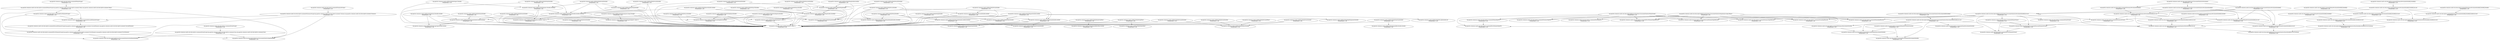 digraph G {
  "org.apache.commons.math.stat.descriptive.summary$Sum#copy()" [label="org.apache.commons.math.stat.descriptive.summary$Sum#copy()\nP(Fail|Node)=1.00"];
  "org.apache.commons.math.stat.descriptive.summary$Sum#copy(org.apache.commons.math.stat.descriptive.summary.Sum,org.apache.commons.math.stat.descriptive.summary.Sum)" [label="org.apache.commons.math.stat.descriptive.summary$Sum#copy(org.apache.commons.math.stat.descriptive.summary.Sum,org.apache.commons.math.stat.descriptive.summary.Sum)\nP(Fail|Node)=1.00"];
  "org.apache.commons.math.stat.descriptive$AbstractUnivariateStatistic#getDataRef()" [label="org.apache.commons.math.stat.descriptive$AbstractUnivariateStatistic#getDataRef()\nP(Fail|Node)=1.00"];
  "org.apache.commons.math.stat.descriptive$AbstractUnivariateStatistic#setData(double[])" [label="org.apache.commons.math.stat.descriptive$AbstractUnivariateStatistic#setData(double[])\nP(Fail|Node)=1.00"];
  "org.apache.commons.math.util$FastMath#nextUp(double)" [label="org.apache.commons.math.util$FastMath#nextUp(double)\nP(Fail|Node)=1.00"];
  "org.apache.commons.math.util$FastMath#<clinit>()" [label="org.apache.commons.math.util$FastMath#<clinit>()\nP(Fail|Node)=0.00"];
  "org.apache.commons.math.util$FastMath#nextAfter(double,double)" [label="org.apache.commons.math.util$FastMath#nextAfter(double,double)\nP(Fail|Node)=1.00"];
  "org.apache.commons.math.util$FastMath#toRadians(double)" [label="org.apache.commons.math.util$FastMath#toRadians(double)\nP(Fail|Node)=1.00"];
  "org.apache.commons.math.util$FastMath#doubleHighPart(double)" [label="org.apache.commons.math.util$FastMath#doubleHighPart(double)\nP(Fail|Node)=1.00"];
  "org.apache.commons.math.stat.descriptive$AbstractStorelessUnivariateStatistic#equals(java.lang.Object)" [label="org.apache.commons.math.stat.descriptive$AbstractStorelessUnivariateStatistic#equals(java.lang.Object)\nP(Fail|Node)=1.00"];
  "org.apache.commons.math.stat.descriptive.moment$Variance#getResult()" [label="org.apache.commons.math.stat.descriptive.moment$Variance#getResult()\nP(Fail|Node)=1.00"];
  "org.apache.commons.math.stat.descriptive.summary$Sum#getResult()" [label="org.apache.commons.math.stat.descriptive.summary$Sum#getResult()\nP(Fail|Node)=1.00"];
  "org.apache.commons.math.stat.descriptive.summary$Sum#getN()" [label="org.apache.commons.math.stat.descriptive.summary$Sum#getN()\nP(Fail|Node)=1.00"];
  "org.apache.commons.math.stat.descriptive.moment$Mean#getResult()" [label="org.apache.commons.math.stat.descriptive.moment$Mean#getResult()\nP(Fail|Node)=1.00"];
  "org.apache.commons.math.stat.descriptive.moment$FirstMoment#getResult()" [label="org.apache.commons.math.stat.descriptive.moment$FirstMoment#getResult()\nP(Fail|Node)=1.00"];
  "org.apache.commons.math.stat.descriptive.moment$Mean#getN()" [label="org.apache.commons.math.stat.descriptive.moment$Mean#getN()\nP(Fail|Node)=1.00"];
  "org.apache.commons.math.stat.descriptive.moment$SecondMoment#getResult()" [label="org.apache.commons.math.stat.descriptive.moment$SecondMoment#getResult()\nP(Fail|Node)=1.00"];
  "org.apache.commons.math.stat.descriptive.moment$FirstMoment#getN()" [label="org.apache.commons.math.stat.descriptive.moment$FirstMoment#getN()\nP(Fail|Node)=1.00"];
  "org.apache.commons.math.stat.descriptive.moment$Variance#getN()" [label="org.apache.commons.math.stat.descriptive.moment$Variance#getN()\nP(Fail|Node)=1.00"];
  "org.apache.commons.math.util$FastMath#log(double,double[])" [label="org.apache.commons.math.util$FastMath#log(double,double[])\nP(Fail|Node)=1.00"];
  "org.apache.commons.math.util$FastMath$lnMant#<clinit>()" [label="org.apache.commons.math.util$FastMath$lnMant#<clinit>()\nP(Fail|Node)=1.00"];
  "org.apache.commons.math.stat.descriptive$AbstractUnivariateStatistic#evaluate()" [label="org.apache.commons.math.stat.descriptive$AbstractUnivariateStatistic#evaluate()\nP(Fail|Node)=1.00"];
  "org.apache.commons.math.stat.descriptive$AbstractStorelessUnivariateStatistic#evaluate(double[])" [label="org.apache.commons.math.stat.descriptive$AbstractStorelessUnivariateStatistic#evaluate(double[])\nP(Fail|Node)=1.00"];
  "org.apache.commons.math.stat.descriptive.moment$Variance#evaluate(double[])" [label="org.apache.commons.math.stat.descriptive.moment$Variance#evaluate(double[])\nP(Fail|Node)=1.00"];
  "org.apache.commons.math.stat.descriptive$AbstractUnivariateStatistic#evaluate(double[])" [label="org.apache.commons.math.stat.descriptive$AbstractUnivariateStatistic#evaluate(double[])\nP(Fail|Node)=1.00"];
  "org.apache.commons.math.stat.descriptive.moment$Mean#evaluate(double[],int,int)" [label="org.apache.commons.math.stat.descriptive.moment$Mean#evaluate(double[],int,int)\nP(Fail|Node)=1.00"];
  "org.apache.commons.math.stat.descriptive.moment$Variance#evaluate(double[],int,int)" [label="org.apache.commons.math.stat.descriptive.moment$Variance#evaluate(double[],int,int)\nP(Fail|Node)=1.00"];
  "org.apache.commons.math.stat.descriptive.summary$Sum#evaluate(double[],int,int)" [label="org.apache.commons.math.stat.descriptive.summary$Sum#evaluate(double[],int,int)\nP(Fail|Node)=1.00"];
  "org.apache.commons.math.stat.descriptive$AbstractStorelessUnivariateStatistic#evaluate(double[],int,int)" [label="org.apache.commons.math.stat.descriptive$AbstractStorelessUnivariateStatistic#evaluate(double[],int,int)\nP(Fail|Node)=1.00"];
  "org.apache.commons.math.util$FastMath#asinh(double)" [label="org.apache.commons.math.util$FastMath#asinh(double)\nP(Fail|Node)=1.00"];
  "org.apache.commons.math.util$FastMath#log(double)" [label="org.apache.commons.math.util$FastMath#log(double)\nP(Fail|Node)=1.00"];
  "org.apache.commons.math.util$FastMath#sqrt(double)" [label="org.apache.commons.math.util$FastMath#sqrt(double)\nP(Fail|Node)=0.00"];
  "org.apache.commons.math.util$FastMath#tan(double)" [label="org.apache.commons.math.util$FastMath#tan(double)\nP(Fail|Node)=1.00"];
  "org.apache.commons.math.util$FastMath#tanQ(double,double,boolean)" [label="org.apache.commons.math.util$FastMath#tanQ(double,double,boolean)\nP(Fail|Node)=1.00"];
  "org.apache.commons.math.util$FastMath#reducePayneHanek(double,double[])" [label="org.apache.commons.math.util$FastMath#reducePayneHanek(double,double[])\nP(Fail|Node)=1.00"];
  "org.apache.commons.math.util$FastMath#cos(double)" [label="org.apache.commons.math.util$FastMath#cos(double)\nP(Fail|Node)=1.00"];
  "org.apache.commons.math.util$FastMath#cosQ(double,double)" [label="org.apache.commons.math.util$FastMath#cosQ(double,double)\nP(Fail|Node)=1.00"];
  "org.apache.commons.math.util$FastMath#sinQ(double,double)" [label="org.apache.commons.math.util$FastMath#sinQ(double,double)\nP(Fail|Node)=1.00"];
  "org.apache.commons.math.stat.descriptive$AbstractUnivariateStatistic#test(double[],int,int)" [label="org.apache.commons.math.stat.descriptive$AbstractUnivariateStatistic#test(double[],int,int)\nP(Fail|Node)=1.00"];
  "org.apache.commons.math.stat.descriptive.moment$SecondMoment#clear()" [label="org.apache.commons.math.stat.descriptive.moment$SecondMoment#clear()\nP(Fail|Node)=1.00"];
  "org.apache.commons.math.stat.descriptive$AbstractStorelessUnivariateStatistic#incrementAll(double[],int,int)" [label="org.apache.commons.math.stat.descriptive$AbstractStorelessUnivariateStatistic#incrementAll(double[],int,int)\nP(Fail|Node)=1.00"];
  "org.apache.commons.math.stat.descriptive.moment$Variance#clear()" [label="org.apache.commons.math.stat.descriptive.moment$Variance#clear()\nP(Fail|Node)=1.00"];
  "org.apache.commons.math.stat.descriptive.summary$Sum#clear()" [label="org.apache.commons.math.stat.descriptive.summary$Sum#clear()\nP(Fail|Node)=1.00"];
  "org.apache.commons.math.stat.descriptive.moment$FirstMoment#clear()" [label="org.apache.commons.math.stat.descriptive.moment$FirstMoment#clear()\nP(Fail|Node)=0.00"];
  "org.apache.commons.math.stat.descriptive.moment$Mean#clear()" [label="org.apache.commons.math.stat.descriptive.moment$Mean#clear()\nP(Fail|Node)=1.00"];
  "org.apache.commons.math.stat.descriptive$AbstractUnivariateStatistic#test(double[],int,int,boolean)" [label="org.apache.commons.math.stat.descriptive$AbstractUnivariateStatistic#test(double[],int,int,boolean)\nP(Fail|Node)=0.00"];
  "org.apache.commons.math.util$FastMath#log10(double)" [label="org.apache.commons.math.util$FastMath#log10(double)\nP(Fail|Node)=1.00"];
  "org.apache.commons.math.stat.descriptive.moment$Mean#increment(double)" [label="org.apache.commons.math.stat.descriptive.moment$Mean#increment(double)\nP(Fail|Node)=1.00"];
  "org.apache.commons.math.stat.descriptive.moment$FirstMoment#increment(double)" [label="org.apache.commons.math.stat.descriptive.moment$FirstMoment#increment(double)\nP(Fail|Node)=1.00"];
  "org.apache.commons.math.stat.descriptive.moment$SecondMoment#increment(double)" [label="org.apache.commons.math.stat.descriptive.moment$SecondMoment#increment(double)\nP(Fail|Node)=1.00"];
  "org.apache.commons.math.util$FastMath#toDegrees(double)" [label="org.apache.commons.math.util$FastMath#toDegrees(double)\nP(Fail|Node)=1.00"];
  "org.apache.commons.math.util$FastMath#tanh(double)" [label="org.apache.commons.math.util$FastMath#tanh(double)\nP(Fail|Node)=1.00"];
  "org.apache.commons.math.util$FastMath#expm1(double,double[])" [label="org.apache.commons.math.util$FastMath#expm1(double,double[])\nP(Fail|Node)=1.00"];
  "org.apache.commons.math.util$FastMath#exp(double,double,double[])" [label="org.apache.commons.math.util$FastMath#exp(double,double,double[])\nP(Fail|Node)=1.00"];
  "org.apache.commons.math.util$FastMath$ExpFracTable#<clinit>()" [label="org.apache.commons.math.util$FastMath$ExpFracTable#<clinit>()\nP(Fail|Node)=1.00"];
  "org.apache.commons.math.stat.descriptive.moment$FirstMoment#copy()" [label="org.apache.commons.math.stat.descriptive.moment$FirstMoment#copy()\nP(Fail|Node)=1.00"];
  "org.apache.commons.math.stat.descriptive.moment$SecondMoment#copy()" [label="org.apache.commons.math.stat.descriptive.moment$SecondMoment#copy()\nP(Fail|Node)=1.00"];
  "org.apache.commons.math.stat.descriptive.moment$FirstMoment#copy(org.apache.commons.math.stat.descriptive.moment.FirstMoment,org.apache.commons.math.stat.descriptive.moment.FirstMoment)" [label="org.apache.commons.math.stat.descriptive.moment$FirstMoment#copy(org.apache.commons.math.stat.descriptive.moment.FirstMoment,org.apache.commons.math.stat.descriptive.moment.FirstMoment)\nP(Fail|Node)=1.00"];
  "org.apache.commons.math.stat.descriptive.moment$SecondMoment#copy(org.apache.commons.math.stat.descriptive.moment.SecondMoment,org.apache.commons.math.stat.descriptive.moment.SecondMoment)" [label="org.apache.commons.math.stat.descriptive.moment$SecondMoment#copy(org.apache.commons.math.stat.descriptive.moment.SecondMoment,org.apache.commons.math.stat.descriptive.moment.SecondMoment)\nP(Fail|Node)=1.00"];
  "org.apache.commons.math.util$FastMath#atan2(double,double)" [label="org.apache.commons.math.util$FastMath#atan2(double,double)\nP(Fail|Node)=1.00"];
  "org.apache.commons.math.util$FastMath#atan(double,double,boolean)" [label="org.apache.commons.math.util$FastMath#atan(double,double,boolean)\nP(Fail|Node)=1.00"];
  "org.apache.commons.math.util$FastMath#copySign(double,double)" [label="org.apache.commons.math.util$FastMath#copySign(double,double)\nP(Fail|Node)=1.00"];
  "org.apache.commons.math.stat.descriptive.moment$Variance#increment(double)" [label="org.apache.commons.math.stat.descriptive.moment$Variance#increment(double)\nP(Fail|Node)=1.00"];
  "org.apache.commons.math.stat.descriptive.summary$Sum#increment(double)" [label="org.apache.commons.math.stat.descriptive.summary$Sum#increment(double)\nP(Fail|Node)=1.00"];
  "org.apache.commons.math.util$FastMath#asin(double)" [label="org.apache.commons.math.util$FastMath#asin(double)\nP(Fail|Node)=1.00"];
  "org.apache.commons.math.util$FastMath#expm1(double)" [label="org.apache.commons.math.util$FastMath#expm1(double)\nP(Fail|Node)=1.00"];
  "org.apache.commons.math.util$FastMath#cosh(double)" [label="org.apache.commons.math.util$FastMath#cosh(double)\nP(Fail|Node)=1.00"];
  "org.apache.commons.math.util$FastMath#exp(double)" [label="org.apache.commons.math.util$FastMath#exp(double)\nP(Fail|Node)=1.00"];
  "org.apache.commons.math.util$FastMath#ceil(double)" [label="org.apache.commons.math.util$FastMath#ceil(double)\nP(Fail|Node)=1.00"];
  "org.apache.commons.math.util$FastMath#floor(double)" [label="org.apache.commons.math.util$FastMath#floor(double)\nP(Fail|Node)=1.00"];
  "org.apache.commons.math.util$FastMath#main(java.lang.String[])" [label="org.apache.commons.math.util$FastMath#main(java.lang.String[])\nP(Fail|Node)=1.00"];
  "org.apache.commons.math.util$FastMath$ExpIntTable#<clinit>()" [label="org.apache.commons.math.util$FastMath$ExpIntTable#<clinit>()\nP(Fail|Node)=1.00"];
  "org.apache.commons.math.util$FastMath#sinh(double)" [label="org.apache.commons.math.util$FastMath#sinh(double)\nP(Fail|Node)=1.00"];
  "org.apache.commons.math.util$FastMath#polyCosine(double)" [label="org.apache.commons.math.util$FastMath#polyCosine(double)\nP(Fail|Node)=1.00"];
  "org.apache.commons.math.util$FastMath#polySine(double)" [label="org.apache.commons.math.util$FastMath#polySine(double)\nP(Fail|Node)=1.00"];
  "org.apache.commons.math.util$FastMath#nextUp(float)" [label="org.apache.commons.math.util$FastMath#nextUp(float)\nP(Fail|Node)=1.00"];
  "org.apache.commons.math.util$FastMath#nextAfter(float,double)" [label="org.apache.commons.math.util$FastMath#nextAfter(float,double)\nP(Fail|Node)=1.00"];
  "org.apache.commons.math.stat.descriptive.summary$Sum#evaluate(double[],double[])" [label="org.apache.commons.math.stat.descriptive.summary$Sum#evaluate(double[],double[])\nP(Fail|Node)=1.00"];
  "org.apache.commons.math.stat.descriptive.summary$Sum#evaluate(double[],double[],int,int)" [label="org.apache.commons.math.stat.descriptive.summary$Sum#evaluate(double[],double[],int,int)\nP(Fail|Node)=1.00"];
  "org.apache.commons.math.stat.descriptive$AbstractUnivariateStatistic#test(double[],double[],int,int,boolean)" [label="org.apache.commons.math.stat.descriptive$AbstractUnivariateStatistic#test(double[],double[],int,int,boolean)\nP(Fail|Node)=1.00"];
  "org.apache.commons.math.util$FastMath#sin(double)" [label="org.apache.commons.math.util$FastMath#sin(double)\nP(Fail|Node)=1.00"];
  "org.apache.commons.math.stat.descriptive$AbstractStorelessUnivariateStatistic#hashCode()" [label="org.apache.commons.math.stat.descriptive$AbstractStorelessUnivariateStatistic#hashCode()\nP(Fail|Node)=1.00"];
  "org.apache.commons.math.stat.descriptive.moment$Mean#evaluate(double[],double[],int,int)" [label="org.apache.commons.math.stat.descriptive.moment$Mean#evaluate(double[],double[],int,int)\nP(Fail|Node)=1.00"];
  "org.apache.commons.math.stat.descriptive$AbstractUnivariateStatistic#test(double[],double[],int,int)" [label="org.apache.commons.math.stat.descriptive$AbstractUnivariateStatistic#test(double[],double[],int,int)\nP(Fail|Node)=1.00"];
  "org.apache.commons.math.util$FastMath#cbrt(double)" [label="org.apache.commons.math.util$FastMath#cbrt(double)\nP(Fail|Node)=1.00"];
  "org.apache.commons.math.stat.descriptive.moment$Variance#evaluate(double[],double,int,int)" [label="org.apache.commons.math.stat.descriptive.moment$Variance#evaluate(double[],double,int,int)\nP(Fail|Node)=1.00"];
  "org.apache.commons.math.stat.descriptive.moment$Variance#copy()" [label="org.apache.commons.math.stat.descriptive.moment$Variance#copy()\nP(Fail|Node)=1.00"];
  "org.apache.commons.math.stat.descriptive.moment$Variance#copy(org.apache.commons.math.stat.descriptive.moment.Variance,org.apache.commons.math.stat.descriptive.moment.Variance)" [label="org.apache.commons.math.stat.descriptive.moment$Variance#copy(org.apache.commons.math.stat.descriptive.moment.Variance,org.apache.commons.math.stat.descriptive.moment.Variance)\nP(Fail|Node)=1.00"];
  "org.apache.commons.math.util$FastMath#acos(double)" [label="org.apache.commons.math.util$FastMath#acos(double)\nP(Fail|Node)=1.00"];
  "org.apache.commons.math.util$FastMath#acosh(double)" [label="org.apache.commons.math.util$FastMath#acosh(double)\nP(Fail|Node)=1.00"];
  "org.apache.commons.math.util$FastMath#pow(double,double)" [label="org.apache.commons.math.util$FastMath#pow(double,double)\nP(Fail|Node)=1.00"];
  "org.apache.commons.math.util$FastMath#hypot(double,double)" [label="org.apache.commons.math.util$FastMath#hypot(double,double)\nP(Fail|Node)=1.00"];
  "org.apache.commons.math.util$FastMath#abs(double)" [label="org.apache.commons.math.util$FastMath#abs(double)\nP(Fail|Node)=1.00"];
  "org.apache.commons.math.util$FastMath#scalb(double,int)" [label="org.apache.commons.math.util$FastMath#scalb(double,int)\nP(Fail|Node)=1.00"];
  "org.apache.commons.math.util$FastMath#getExponent(double)" [label="org.apache.commons.math.util$FastMath#getExponent(double)\nP(Fail|Node)=1.00"];
  "org.apache.commons.math.util$FastMath#ulp(float)" [label="org.apache.commons.math.util$FastMath#ulp(float)\nP(Fail|Node)=1.00"];
  "org.apache.commons.math.util$FastMath#abs(float)" [label="org.apache.commons.math.util$FastMath#abs(float)\nP(Fail|Node)=1.00"];
  "org.apache.commons.math.util$FastMath#atanh(double)" [label="org.apache.commons.math.util$FastMath#atanh(double)\nP(Fail|Node)=1.00"];
  "org.apache.commons.math.util$FastMath#round(float)" [label="org.apache.commons.math.util$FastMath#round(float)\nP(Fail|Node)=1.00"];
  "org.apache.commons.math.util$FastMath#log1p(double)" [label="org.apache.commons.math.util$FastMath#log1p(double)\nP(Fail|Node)=1.00"];
  "org.apache.commons.math.util$FastMath#atan(double)" [label="org.apache.commons.math.util$FastMath#atan(double)\nP(Fail|Node)=1.00"];
  "org.apache.commons.math.stat.descriptive.moment$Variance#evaluate(double[],double[],int,int)" [label="org.apache.commons.math.stat.descriptive.moment$Variance#evaluate(double[],double[],int,int)\nP(Fail|Node)=1.00"];
  "org.apache.commons.math.stat.descriptive.moment$Variance#evaluate(double[],double[],double,int,int)" [label="org.apache.commons.math.stat.descriptive.moment$Variance#evaluate(double[],double[],double,int,int)\nP(Fail|Node)=1.00"];
  "org.apache.commons.math.util$FastMath#rint(double)" [label="org.apache.commons.math.util$FastMath#rint(double)\nP(Fail|Node)=1.00"];
  "org.apache.commons.math.util$FastMath#ulp(double)" [label="org.apache.commons.math.util$FastMath#ulp(double)\nP(Fail|Node)=1.00"];
  "org.apache.commons.math.util$FastMath#log(double,double)" [label="org.apache.commons.math.util$FastMath#log(double,double)\nP(Fail|Node)=1.00"];
  "org.apache.commons.math.stat.descriptive.moment$Variance#evaluate(double[],double[])" [label="org.apache.commons.math.stat.descriptive.moment$Variance#evaluate(double[],double[])\nP(Fail|Node)=1.00"];
  "org.apache.commons.math.stat.descriptive.moment$Variance#evaluate(double[],double[],double)" [label="org.apache.commons.math.stat.descriptive.moment$Variance#evaluate(double[],double[],double)\nP(Fail|Node)=1.00"];
  "org.apache.commons.math.stat.descriptive.moment$Mean#evaluate(double[],double[])" [label="org.apache.commons.math.stat.descriptive.moment$Mean#evaluate(double[],double[])\nP(Fail|Node)=1.00"];
  "org.apache.commons.math.stat.descriptive.moment$Mean#copy(org.apache.commons.math.stat.descriptive.moment.Mean,org.apache.commons.math.stat.descriptive.moment.Mean)" [label="org.apache.commons.math.stat.descriptive.moment$Mean#copy(org.apache.commons.math.stat.descriptive.moment.Mean,org.apache.commons.math.stat.descriptive.moment.Mean)\nP(Fail|Node)=1.00"];
  "org.apache.commons.math.stat.descriptive.moment$Mean#copy()" [label="org.apache.commons.math.stat.descriptive.moment$Mean#copy()\nP(Fail|Node)=1.00"];
  "org.apache.commons.math.stat.descriptive.moment$Variance#evaluate(double[],double)" [label="org.apache.commons.math.stat.descriptive.moment$Variance#evaluate(double[],double)\nP(Fail|Node)=1.00"];
  "org.apache.commons.math.util$FastMath#round(double)" [label="org.apache.commons.math.util$FastMath#round(double)\nP(Fail|Node)=1.00"];
  "org.apache.commons.math.stat.descriptive$AbstractStorelessUnivariateStatistic#incrementAll(double[])" [label="org.apache.commons.math.stat.descriptive$AbstractStorelessUnivariateStatistic#incrementAll(double[])\nP(Fail|Node)=1.00"];
  "org.apache.commons.math.stat.descriptive.summary$Sum#copy()" -> "org.apache.commons.math.stat.descriptive.summary$Sum#copy(org.apache.commons.math.stat.descriptive.summary.Sum,org.apache.commons.math.stat.descriptive.summary.Sum)";
  "org.apache.commons.math.stat.descriptive.summary$Sum#copy(org.apache.commons.math.stat.descriptive.summary.Sum,org.apache.commons.math.stat.descriptive.summary.Sum)" -> "org.apache.commons.math.stat.descriptive$AbstractUnivariateStatistic#getDataRef()";
  "org.apache.commons.math.stat.descriptive.summary$Sum#copy(org.apache.commons.math.stat.descriptive.summary.Sum,org.apache.commons.math.stat.descriptive.summary.Sum)" -> "org.apache.commons.math.stat.descriptive$AbstractUnivariateStatistic#setData(double[])";
  "org.apache.commons.math.util$FastMath#nextUp(double)" -> "org.apache.commons.math.util$FastMath#<clinit>()";
  "org.apache.commons.math.util$FastMath#nextUp(double)" -> "org.apache.commons.math.util$FastMath#nextAfter(double,double)";
  "org.apache.commons.math.util$FastMath#toRadians(double)" -> "org.apache.commons.math.util$FastMath#<clinit>()";
  "org.apache.commons.math.util$FastMath#toRadians(double)" -> "org.apache.commons.math.util$FastMath#doubleHighPart(double)";
  "org.apache.commons.math.stat.descriptive$AbstractStorelessUnivariateStatistic#equals(java.lang.Object)" -> "org.apache.commons.math.stat.descriptive.moment$Variance#getResult()";
  "org.apache.commons.math.stat.descriptive$AbstractStorelessUnivariateStatistic#equals(java.lang.Object)" -> "org.apache.commons.math.stat.descriptive.summary$Sum#getResult()";
  "org.apache.commons.math.stat.descriptive$AbstractStorelessUnivariateStatistic#equals(java.lang.Object)" -> "org.apache.commons.math.stat.descriptive.summary$Sum#getN()";
  "org.apache.commons.math.stat.descriptive$AbstractStorelessUnivariateStatistic#equals(java.lang.Object)" -> "org.apache.commons.math.stat.descriptive.moment$Mean#getResult()";
  "org.apache.commons.math.stat.descriptive$AbstractStorelessUnivariateStatistic#equals(java.lang.Object)" -> "org.apache.commons.math.stat.descriptive.moment$FirstMoment#getResult()";
  "org.apache.commons.math.stat.descriptive$AbstractStorelessUnivariateStatistic#equals(java.lang.Object)" -> "org.apache.commons.math.stat.descriptive.moment$Mean#getN()";
  "org.apache.commons.math.stat.descriptive$AbstractStorelessUnivariateStatistic#equals(java.lang.Object)" -> "org.apache.commons.math.stat.descriptive.moment$SecondMoment#getResult()";
  "org.apache.commons.math.stat.descriptive$AbstractStorelessUnivariateStatistic#equals(java.lang.Object)" -> "org.apache.commons.math.stat.descriptive.moment$FirstMoment#getN()";
  "org.apache.commons.math.stat.descriptive$AbstractStorelessUnivariateStatistic#equals(java.lang.Object)" -> "org.apache.commons.math.stat.descriptive.moment$Variance#getN()";
  "org.apache.commons.math.stat.descriptive.moment$Mean#getN()" -> "org.apache.commons.math.stat.descriptive.moment$FirstMoment#getN()";
  "org.apache.commons.math.util$FastMath#log(double,double[])" -> "org.apache.commons.math.util$FastMath#<clinit>()";
  "org.apache.commons.math.util$FastMath#log(double,double[])" -> "org.apache.commons.math.util$FastMath$lnMant#<clinit>()";
  "org.apache.commons.math.util$FastMath$lnMant#<clinit>()" -> "org.apache.commons.math.util$FastMath#<clinit>()";
  "org.apache.commons.math.stat.descriptive$AbstractUnivariateStatistic#evaluate()" -> "org.apache.commons.math.stat.descriptive$AbstractStorelessUnivariateStatistic#evaluate(double[])";
  "org.apache.commons.math.stat.descriptive$AbstractUnivariateStatistic#evaluate()" -> "org.apache.commons.math.stat.descriptive.moment$Variance#evaluate(double[])";
  "org.apache.commons.math.stat.descriptive$AbstractUnivariateStatistic#evaluate()" -> "org.apache.commons.math.stat.descriptive$AbstractUnivariateStatistic#evaluate(double[])";
  "org.apache.commons.math.stat.descriptive$AbstractStorelessUnivariateStatistic#evaluate(double[])" -> "org.apache.commons.math.stat.descriptive.moment$Mean#evaluate(double[],int,int)";
  "org.apache.commons.math.stat.descriptive$AbstractStorelessUnivariateStatistic#evaluate(double[])" -> "org.apache.commons.math.stat.descriptive.moment$Variance#evaluate(double[],int,int)";
  "org.apache.commons.math.stat.descriptive$AbstractStorelessUnivariateStatistic#evaluate(double[])" -> "org.apache.commons.math.stat.descriptive.summary$Sum#evaluate(double[],int,int)";
  "org.apache.commons.math.stat.descriptive$AbstractStorelessUnivariateStatistic#evaluate(double[])" -> "org.apache.commons.math.stat.descriptive$AbstractStorelessUnivariateStatistic#evaluate(double[],int,int)";
  "org.apache.commons.math.stat.descriptive.moment$Variance#evaluate(double[])" -> "org.apache.commons.math.stat.descriptive.moment$Variance#evaluate(double[],int,int)";
  "org.apache.commons.math.stat.descriptive$AbstractUnivariateStatistic#evaluate(double[])" -> "org.apache.commons.math.stat.descriptive.moment$Mean#evaluate(double[],int,int)";
  "org.apache.commons.math.stat.descriptive$AbstractUnivariateStatistic#evaluate(double[])" -> "org.apache.commons.math.stat.descriptive.moment$Variance#evaluate(double[],int,int)";
  "org.apache.commons.math.stat.descriptive$AbstractUnivariateStatistic#evaluate(double[])" -> "org.apache.commons.math.stat.descriptive$AbstractUnivariateStatistic#test(double[],int,int)";
  "org.apache.commons.math.stat.descriptive$AbstractUnivariateStatistic#evaluate(double[])" -> "org.apache.commons.math.stat.descriptive.summary$Sum#evaluate(double[],int,int)";
  "org.apache.commons.math.stat.descriptive$AbstractUnivariateStatistic#evaluate(double[])" -> "org.apache.commons.math.stat.descriptive$AbstractStorelessUnivariateStatistic#evaluate(double[],int,int)";
  "org.apache.commons.math.stat.descriptive.moment$Mean#evaluate(double[],int,int)" -> "org.apache.commons.math.stat.descriptive$AbstractUnivariateStatistic#test(double[],int,int)";
  "org.apache.commons.math.stat.descriptive.moment$Mean#evaluate(double[],int,int)" -> "org.apache.commons.math.stat.descriptive.summary$Sum#evaluate(double[],int,int)";
  "org.apache.commons.math.stat.descriptive.moment$Variance#evaluate(double[],int,int)" -> "org.apache.commons.math.stat.descriptive.moment$Variance#clear()";
  "org.apache.commons.math.stat.descriptive.moment$Variance#evaluate(double[],int,int)" -> "org.apache.commons.math.stat.descriptive.moment$Mean#evaluate(double[],int,int)";
  "org.apache.commons.math.stat.descriptive.moment$Variance#evaluate(double[],int,int)" -> "org.apache.commons.math.stat.descriptive$AbstractUnivariateStatistic#test(double[],int,int)";
  "org.apache.commons.math.stat.descriptive.moment$Variance#evaluate(double[],int,int)" -> "org.apache.commons.math.stat.descriptive.moment$Variance#evaluate(double[],double,int,int)";
  "org.apache.commons.math.stat.descriptive.summary$Sum#evaluate(double[],int,int)" -> "org.apache.commons.math.stat.descriptive$AbstractUnivariateStatistic#test(double[],int,int,boolean)";
  "org.apache.commons.math.stat.descriptive$AbstractStorelessUnivariateStatistic#evaluate(double[],int,int)" -> "org.apache.commons.math.stat.descriptive$AbstractUnivariateStatistic#test(double[],int,int)";
  "org.apache.commons.math.stat.descriptive$AbstractStorelessUnivariateStatistic#evaluate(double[],int,int)" -> "org.apache.commons.math.stat.descriptive.moment$Mean#getResult()";
  "org.apache.commons.math.stat.descriptive$AbstractStorelessUnivariateStatistic#evaluate(double[],int,int)" -> "org.apache.commons.math.stat.descriptive.moment$SecondMoment#clear()";
  "org.apache.commons.math.stat.descriptive$AbstractStorelessUnivariateStatistic#evaluate(double[],int,int)" -> "org.apache.commons.math.stat.descriptive.moment$FirstMoment#getResult()";
  "org.apache.commons.math.stat.descriptive$AbstractStorelessUnivariateStatistic#evaluate(double[],int,int)" -> "org.apache.commons.math.stat.descriptive$AbstractStorelessUnivariateStatistic#incrementAll(double[],int,int)";
  "org.apache.commons.math.stat.descriptive$AbstractStorelessUnivariateStatistic#evaluate(double[],int,int)" -> "org.apache.commons.math.stat.descriptive.moment$Variance#clear()";
  "org.apache.commons.math.stat.descriptive$AbstractStorelessUnivariateStatistic#evaluate(double[],int,int)" -> "org.apache.commons.math.stat.descriptive.summary$Sum#clear()";
  "org.apache.commons.math.stat.descriptive$AbstractStorelessUnivariateStatistic#evaluate(double[],int,int)" -> "org.apache.commons.math.stat.descriptive.moment$Variance#getResult()";
  "org.apache.commons.math.stat.descriptive$AbstractStorelessUnivariateStatistic#evaluate(double[],int,int)" -> "org.apache.commons.math.stat.descriptive.moment$FirstMoment#clear()";
  "org.apache.commons.math.stat.descriptive$AbstractStorelessUnivariateStatistic#evaluate(double[],int,int)" -> "org.apache.commons.math.stat.descriptive.moment$SecondMoment#getResult()";
  "org.apache.commons.math.stat.descriptive$AbstractStorelessUnivariateStatistic#evaluate(double[],int,int)" -> "org.apache.commons.math.stat.descriptive.moment$Mean#clear()";
  "org.apache.commons.math.stat.descriptive$AbstractStorelessUnivariateStatistic#evaluate(double[],int,int)" -> "org.apache.commons.math.stat.descriptive.summary$Sum#getResult()";
  "org.apache.commons.math.util$FastMath#asinh(double)" -> "org.apache.commons.math.util$FastMath#log(double)";
  "org.apache.commons.math.util$FastMath#asinh(double)" -> "org.apache.commons.math.util$FastMath#sqrt(double)";
  "org.apache.commons.math.util$FastMath#asinh(double)" -> "org.apache.commons.math.util$FastMath#<clinit>()";
  "org.apache.commons.math.util$FastMath#log(double)" -> "org.apache.commons.math.util$FastMath#log(double,double[])";
  "org.apache.commons.math.util$FastMath#log(double)" -> "org.apache.commons.math.util$FastMath#<clinit>()";
  "org.apache.commons.math.util$FastMath#tan(double)" -> "org.apache.commons.math.util$FastMath#<clinit>()";
  "org.apache.commons.math.util$FastMath#tan(double)" -> "org.apache.commons.math.util$FastMath#tanQ(double,double,boolean)";
  "org.apache.commons.math.util$FastMath#tan(double)" -> "org.apache.commons.math.util$FastMath#reducePayneHanek(double,double[])";
  "org.apache.commons.math.util$FastMath#tanQ(double,double,boolean)" -> "org.apache.commons.math.util$FastMath#polySine(double)";
  "org.apache.commons.math.util$FastMath#tanQ(double,double,boolean)" -> "org.apache.commons.math.util$FastMath#<clinit>()";
  "org.apache.commons.math.util$FastMath#tanQ(double,double,boolean)" -> "org.apache.commons.math.util$FastMath#polyCosine(double)";
  "org.apache.commons.math.util$FastMath#reducePayneHanek(double,double[])" -> "org.apache.commons.math.util$FastMath#<clinit>()";
  "org.apache.commons.math.util$FastMath#cos(double)" -> "org.apache.commons.math.util$FastMath#reducePayneHanek(double,double[])";
  "org.apache.commons.math.util$FastMath#cos(double)" -> "org.apache.commons.math.util$FastMath#<clinit>()";
  "org.apache.commons.math.util$FastMath#cos(double)" -> "org.apache.commons.math.util$FastMath#cosQ(double,double)";
  "org.apache.commons.math.util$FastMath#cos(double)" -> "org.apache.commons.math.util$FastMath#sinQ(double,double)";
  "org.apache.commons.math.util$FastMath#cosQ(double,double)" -> "org.apache.commons.math.util$FastMath#<clinit>()";
  "org.apache.commons.math.util$FastMath#cosQ(double,double)" -> "org.apache.commons.math.util$FastMath#sinQ(double,double)";
  "org.apache.commons.math.util$FastMath#sinQ(double,double)" -> "org.apache.commons.math.util$FastMath#<clinit>()";
  "org.apache.commons.math.util$FastMath#sinQ(double,double)" -> "org.apache.commons.math.util$FastMath#polyCosine(double)";
  "org.apache.commons.math.util$FastMath#sinQ(double,double)" -> "org.apache.commons.math.util$FastMath#polySine(double)";
  "org.apache.commons.math.stat.descriptive$AbstractUnivariateStatistic#test(double[],int,int)" -> "org.apache.commons.math.stat.descriptive$AbstractUnivariateStatistic#test(double[],int,int,boolean)";
  "org.apache.commons.math.stat.descriptive.moment$SecondMoment#clear()" -> "org.apache.commons.math.stat.descriptive.moment$FirstMoment#clear()";
  "org.apache.commons.math.stat.descriptive$AbstractStorelessUnivariateStatistic#incrementAll(double[],int,int)" -> "org.apache.commons.math.stat.descriptive.moment$Mean#increment(double)";
  "org.apache.commons.math.stat.descriptive$AbstractStorelessUnivariateStatistic#incrementAll(double[],int,int)" -> "org.apache.commons.math.stat.descriptive.moment$FirstMoment#increment(double)";
  "org.apache.commons.math.stat.descriptive$AbstractStorelessUnivariateStatistic#incrementAll(double[],int,int)" -> "org.apache.commons.math.stat.descriptive.moment$SecondMoment#increment(double)";
  "org.apache.commons.math.stat.descriptive$AbstractStorelessUnivariateStatistic#incrementAll(double[],int,int)" -> "org.apache.commons.math.stat.descriptive.moment$Variance#increment(double)";
  "org.apache.commons.math.stat.descriptive$AbstractStorelessUnivariateStatistic#incrementAll(double[],int,int)" -> "org.apache.commons.math.stat.descriptive$AbstractUnivariateStatistic#test(double[],int,int)";
  "org.apache.commons.math.stat.descriptive$AbstractStorelessUnivariateStatistic#incrementAll(double[],int,int)" -> "org.apache.commons.math.stat.descriptive.summary$Sum#increment(double)";
  "org.apache.commons.math.stat.descriptive.moment$Variance#clear()" -> "org.apache.commons.math.stat.descriptive.moment$SecondMoment#clear()";
  "org.apache.commons.math.stat.descriptive.moment$Mean#clear()" -> "org.apache.commons.math.stat.descriptive.moment$FirstMoment#clear()";
  "org.apache.commons.math.stat.descriptive.moment$Mean#clear()" -> "org.apache.commons.math.stat.descriptive.moment$SecondMoment#clear()";
  "org.apache.commons.math.util$FastMath#log10(double)" -> "org.apache.commons.math.util$FastMath#<clinit>()";
  "org.apache.commons.math.util$FastMath#log10(double)" -> "org.apache.commons.math.util$FastMath#log(double,double[])";
  "org.apache.commons.math.stat.descriptive.moment$Mean#increment(double)" -> "org.apache.commons.math.stat.descriptive.moment$FirstMoment#increment(double)";
  "org.apache.commons.math.stat.descriptive.moment$Mean#increment(double)" -> "org.apache.commons.math.stat.descriptive.moment$SecondMoment#increment(double)";
  "org.apache.commons.math.stat.descriptive.moment$SecondMoment#increment(double)" -> "org.apache.commons.math.stat.descriptive.moment$FirstMoment#increment(double)";
  "org.apache.commons.math.util$FastMath#toDegrees(double)" -> "org.apache.commons.math.util$FastMath#doubleHighPart(double)";
  "org.apache.commons.math.util$FastMath#toDegrees(double)" -> "org.apache.commons.math.util$FastMath#<clinit>()";
  "org.apache.commons.math.util$FastMath#tanh(double)" -> "org.apache.commons.math.util$FastMath#expm1(double,double[])";
  "org.apache.commons.math.util$FastMath#tanh(double)" -> "org.apache.commons.math.util$FastMath#exp(double,double,double[])";
  "org.apache.commons.math.util$FastMath#tanh(double)" -> "org.apache.commons.math.util$FastMath#<clinit>()";
  "org.apache.commons.math.util$FastMath#expm1(double,double[])" -> "org.apache.commons.math.util$FastMath#<clinit>()";
  "org.apache.commons.math.util$FastMath#expm1(double,double[])" -> "org.apache.commons.math.util$FastMath#exp(double,double,double[])";
  "org.apache.commons.math.util$FastMath#expm1(double,double[])" -> "org.apache.commons.math.util$FastMath$ExpFracTable#<clinit>()";
  "org.apache.commons.math.util$FastMath#exp(double,double,double[])" -> "org.apache.commons.math.util$FastMath$ExpFracTable#<clinit>()";
  "org.apache.commons.math.util$FastMath#exp(double,double,double[])" -> "org.apache.commons.math.util$FastMath#<clinit>()";
  "org.apache.commons.math.util$FastMath#exp(double,double,double[])" -> "org.apache.commons.math.util$FastMath$ExpIntTable#<clinit>()";
  "org.apache.commons.math.util$FastMath$ExpFracTable#<clinit>()" -> "org.apache.commons.math.util$FastMath#<clinit>()";
  "org.apache.commons.math.stat.descriptive.moment$FirstMoment#copy()" -> "org.apache.commons.math.stat.descriptive.moment$SecondMoment#copy()";
  "org.apache.commons.math.stat.descriptive.moment$FirstMoment#copy()" -> "org.apache.commons.math.stat.descriptive.moment$FirstMoment#copy(org.apache.commons.math.stat.descriptive.moment.FirstMoment,org.apache.commons.math.stat.descriptive.moment.FirstMoment)";
  "org.apache.commons.math.stat.descriptive.moment$SecondMoment#copy()" -> "org.apache.commons.math.stat.descriptive.moment$SecondMoment#copy(org.apache.commons.math.stat.descriptive.moment.SecondMoment,org.apache.commons.math.stat.descriptive.moment.SecondMoment)";
  "org.apache.commons.math.stat.descriptive.moment$FirstMoment#copy(org.apache.commons.math.stat.descriptive.moment.FirstMoment,org.apache.commons.math.stat.descriptive.moment.FirstMoment)" -> "org.apache.commons.math.stat.descriptive$AbstractUnivariateStatistic#setData(double[])";
  "org.apache.commons.math.stat.descriptive.moment$FirstMoment#copy(org.apache.commons.math.stat.descriptive.moment.FirstMoment,org.apache.commons.math.stat.descriptive.moment.FirstMoment)" -> "org.apache.commons.math.stat.descriptive$AbstractUnivariateStatistic#getDataRef()";
  "org.apache.commons.math.stat.descriptive.moment$SecondMoment#copy(org.apache.commons.math.stat.descriptive.moment.SecondMoment,org.apache.commons.math.stat.descriptive.moment.SecondMoment)" -> "org.apache.commons.math.stat.descriptive.moment$FirstMoment#copy(org.apache.commons.math.stat.descriptive.moment.FirstMoment,org.apache.commons.math.stat.descriptive.moment.FirstMoment)";
  "org.apache.commons.math.util$FastMath#atan2(double,double)" -> "org.apache.commons.math.util$FastMath#atan(double,double,boolean)";
  "org.apache.commons.math.util$FastMath#atan2(double,double)" -> "org.apache.commons.math.util$FastMath#copySign(double,double)";
  "org.apache.commons.math.util$FastMath#atan2(double,double)" -> "org.apache.commons.math.util$FastMath#doubleHighPart(double)";
  "org.apache.commons.math.util$FastMath#atan2(double,double)" -> "org.apache.commons.math.util$FastMath#<clinit>()";
  "org.apache.commons.math.util$FastMath#atan(double,double,boolean)" -> "org.apache.commons.math.util$FastMath#copySign(double,double)";
  "org.apache.commons.math.util$FastMath#atan(double,double,boolean)" -> "org.apache.commons.math.util$FastMath#<clinit>()";
  "org.apache.commons.math.stat.descriptive.moment$Variance#increment(double)" -> "org.apache.commons.math.stat.descriptive.moment$SecondMoment#increment(double)";
  "org.apache.commons.math.util$FastMath#asin(double)" -> "org.apache.commons.math.util$FastMath#atan(double,double,boolean)";
  "org.apache.commons.math.util$FastMath#asin(double)" -> "org.apache.commons.math.util$FastMath#sqrt(double)";
  "org.apache.commons.math.util$FastMath#asin(double)" -> "org.apache.commons.math.util$FastMath#<clinit>()";
  "org.apache.commons.math.util$FastMath#expm1(double)" -> "org.apache.commons.math.util$FastMath#<clinit>()";
  "org.apache.commons.math.util$FastMath#expm1(double)" -> "org.apache.commons.math.util$FastMath#expm1(double,double[])";
  "org.apache.commons.math.util$FastMath#cosh(double)" -> "org.apache.commons.math.util$FastMath#exp(double)";
  "org.apache.commons.math.util$FastMath#cosh(double)" -> "org.apache.commons.math.util$FastMath#<clinit>()";
  "org.apache.commons.math.util$FastMath#cosh(double)" -> "org.apache.commons.math.util$FastMath#exp(double,double,double[])";
  "org.apache.commons.math.util$FastMath#exp(double)" -> "org.apache.commons.math.util$FastMath#exp(double,double,double[])";
  "org.apache.commons.math.util$FastMath#exp(double)" -> "org.apache.commons.math.util$FastMath#<clinit>()";
  "org.apache.commons.math.util$FastMath#ceil(double)" -> "org.apache.commons.math.util$FastMath#floor(double)";
  "org.apache.commons.math.util$FastMath#ceil(double)" -> "org.apache.commons.math.util$FastMath#<clinit>()";
  "org.apache.commons.math.util$FastMath#main(java.lang.String[])" -> "org.apache.commons.math.util$FastMath$ExpIntTable#<clinit>()";
  "org.apache.commons.math.util$FastMath#main(java.lang.String[])" -> "org.apache.commons.math.util$FastMath#<clinit>()";
  "org.apache.commons.math.util$FastMath#main(java.lang.String[])" -> "org.apache.commons.math.util$FastMath$ExpFracTable#<clinit>()";
  "org.apache.commons.math.util$FastMath#main(java.lang.String[])" -> "org.apache.commons.math.util$FastMath$lnMant#<clinit>()";
  "org.apache.commons.math.util$FastMath$ExpIntTable#<clinit>()" -> "org.apache.commons.math.util$FastMath#<clinit>()";
  "org.apache.commons.math.util$FastMath#sinh(double)" -> "org.apache.commons.math.util$FastMath#exp(double,double,double[])";
  "org.apache.commons.math.util$FastMath#sinh(double)" -> "org.apache.commons.math.util$FastMath#expm1(double,double[])";
  "org.apache.commons.math.util$FastMath#sinh(double)" -> "org.apache.commons.math.util$FastMath#exp(double)";
  "org.apache.commons.math.util$FastMath#sinh(double)" -> "org.apache.commons.math.util$FastMath#<clinit>()";
  "org.apache.commons.math.util$FastMath#nextUp(float)" -> "org.apache.commons.math.util$FastMath#<clinit>()";
  "org.apache.commons.math.util$FastMath#nextUp(float)" -> "org.apache.commons.math.util$FastMath#nextAfter(float,double)";
  "org.apache.commons.math.stat.descriptive.summary$Sum#evaluate(double[],double[])" -> "org.apache.commons.math.stat.descriptive.summary$Sum#evaluate(double[],double[],int,int)";
  "org.apache.commons.math.stat.descriptive.summary$Sum#evaluate(double[],double[],int,int)" -> "org.apache.commons.math.stat.descriptive$AbstractUnivariateStatistic#test(double[],double[],int,int,boolean)";
  "org.apache.commons.math.stat.descriptive$AbstractUnivariateStatistic#test(double[],double[],int,int,boolean)" -> "org.apache.commons.math.stat.descriptive$AbstractUnivariateStatistic#test(double[],int,int,boolean)";
  "org.apache.commons.math.util$FastMath#sin(double)" -> "org.apache.commons.math.util$FastMath#reducePayneHanek(double,double[])";
  "org.apache.commons.math.util$FastMath#sin(double)" -> "org.apache.commons.math.util$FastMath#<clinit>()";
  "org.apache.commons.math.util$FastMath#sin(double)" -> "org.apache.commons.math.util$FastMath#sinQ(double,double)";
  "org.apache.commons.math.util$FastMath#sin(double)" -> "org.apache.commons.math.util$FastMath#cosQ(double,double)";
  "org.apache.commons.math.stat.descriptive$AbstractStorelessUnivariateStatistic#hashCode()" -> "org.apache.commons.math.stat.descriptive.moment$Mean#getResult()";
  "org.apache.commons.math.stat.descriptive$AbstractStorelessUnivariateStatistic#hashCode()" -> "org.apache.commons.math.stat.descriptive.summary$Sum#getResult()";
  "org.apache.commons.math.stat.descriptive$AbstractStorelessUnivariateStatistic#hashCode()" -> "org.apache.commons.math.stat.descriptive.moment$Variance#getN()";
  "org.apache.commons.math.stat.descriptive$AbstractStorelessUnivariateStatistic#hashCode()" -> "org.apache.commons.math.stat.descriptive.moment$SecondMoment#getResult()";
  "org.apache.commons.math.stat.descriptive$AbstractStorelessUnivariateStatistic#hashCode()" -> "org.apache.commons.math.stat.descriptive.moment$Variance#getResult()";
  "org.apache.commons.math.stat.descriptive$AbstractStorelessUnivariateStatistic#hashCode()" -> "org.apache.commons.math.stat.descriptive.moment$Mean#getN()";
  "org.apache.commons.math.stat.descriptive$AbstractStorelessUnivariateStatistic#hashCode()" -> "org.apache.commons.math.stat.descriptive.summary$Sum#getN()";
  "org.apache.commons.math.stat.descriptive$AbstractStorelessUnivariateStatistic#hashCode()" -> "org.apache.commons.math.stat.descriptive.moment$FirstMoment#getN()";
  "org.apache.commons.math.stat.descriptive$AbstractStorelessUnivariateStatistic#hashCode()" -> "org.apache.commons.math.stat.descriptive.moment$FirstMoment#getResult()";
  "org.apache.commons.math.stat.descriptive.moment$Mean#evaluate(double[],double[],int,int)" -> "org.apache.commons.math.stat.descriptive.summary$Sum#evaluate(double[],double[],int,int)";
  "org.apache.commons.math.stat.descriptive.moment$Mean#evaluate(double[],double[],int,int)" -> "org.apache.commons.math.stat.descriptive.summary$Sum#evaluate(double[],int,int)";
  "org.apache.commons.math.stat.descriptive.moment$Mean#evaluate(double[],double[],int,int)" -> "org.apache.commons.math.stat.descriptive$AbstractUnivariateStatistic#test(double[],double[],int,int)";
  "org.apache.commons.math.stat.descriptive$AbstractUnivariateStatistic#test(double[],double[],int,int)" -> "org.apache.commons.math.stat.descriptive$AbstractUnivariateStatistic#test(double[],double[],int,int,boolean)";
  "org.apache.commons.math.util$FastMath#cbrt(double)" -> "org.apache.commons.math.util$FastMath#<clinit>()";
  "org.apache.commons.math.stat.descriptive.moment$Variance#evaluate(double[],double,int,int)" -> "org.apache.commons.math.stat.descriptive$AbstractUnivariateStatistic#test(double[],int,int)";
  "org.apache.commons.math.stat.descriptive.moment$Variance#copy()" -> "org.apache.commons.math.stat.descriptive.moment$Variance#copy(org.apache.commons.math.stat.descriptive.moment.Variance,org.apache.commons.math.stat.descriptive.moment.Variance)";
  "org.apache.commons.math.stat.descriptive.moment$Variance#copy(org.apache.commons.math.stat.descriptive.moment.Variance,org.apache.commons.math.stat.descriptive.moment.Variance)" -> "org.apache.commons.math.stat.descriptive.moment$SecondMoment#copy()";
  "org.apache.commons.math.stat.descriptive.moment$Variance#copy(org.apache.commons.math.stat.descriptive.moment.Variance,org.apache.commons.math.stat.descriptive.moment.Variance)" -> "org.apache.commons.math.stat.descriptive$AbstractUnivariateStatistic#setData(double[])";
  "org.apache.commons.math.stat.descriptive.moment$Variance#copy(org.apache.commons.math.stat.descriptive.moment.Variance,org.apache.commons.math.stat.descriptive.moment.Variance)" -> "org.apache.commons.math.stat.descriptive$AbstractUnivariateStatistic#getDataRef()";
  "org.apache.commons.math.util$FastMath#acos(double)" -> "org.apache.commons.math.util$FastMath#doubleHighPart(double)";
  "org.apache.commons.math.util$FastMath#acos(double)" -> "org.apache.commons.math.util$FastMath#atan(double,double,boolean)";
  "org.apache.commons.math.util$FastMath#acos(double)" -> "org.apache.commons.math.util$FastMath#<clinit>()";
  "org.apache.commons.math.util$FastMath#acos(double)" -> "org.apache.commons.math.util$FastMath#sqrt(double)";
  "org.apache.commons.math.util$FastMath#acosh(double)" -> "org.apache.commons.math.util$FastMath#sqrt(double)";
  "org.apache.commons.math.util$FastMath#acosh(double)" -> "org.apache.commons.math.util$FastMath#log(double)";
  "org.apache.commons.math.util$FastMath#acosh(double)" -> "org.apache.commons.math.util$FastMath#<clinit>()";
  "org.apache.commons.math.util$FastMath#pow(double,double)" -> "org.apache.commons.math.util$FastMath#log(double,double[])";
  "org.apache.commons.math.util$FastMath#pow(double,double)" -> "org.apache.commons.math.util$FastMath#<clinit>()";
  "org.apache.commons.math.util$FastMath#pow(double,double)" -> "org.apache.commons.math.util$FastMath#exp(double,double,double[])";
  "org.apache.commons.math.util$FastMath#hypot(double,double)" -> "org.apache.commons.math.util$FastMath#abs(double)";
  "org.apache.commons.math.util$FastMath#hypot(double,double)" -> "org.apache.commons.math.util$FastMath#sqrt(double)";
  "org.apache.commons.math.util$FastMath#hypot(double,double)" -> "org.apache.commons.math.util$FastMath#<clinit>()";
  "org.apache.commons.math.util$FastMath#hypot(double,double)" -> "org.apache.commons.math.util$FastMath#scalb(double,int)";
  "org.apache.commons.math.util$FastMath#hypot(double,double)" -> "org.apache.commons.math.util$FastMath#getExponent(double)";
  "org.apache.commons.math.util$FastMath#ulp(float)" -> "org.apache.commons.math.util$FastMath#<clinit>()";
  "org.apache.commons.math.util$FastMath#ulp(float)" -> "org.apache.commons.math.util$FastMath#abs(float)";
  "org.apache.commons.math.util$FastMath#atanh(double)" -> "org.apache.commons.math.util$FastMath#<clinit>()";
  "org.apache.commons.math.util$FastMath#atanh(double)" -> "org.apache.commons.math.util$FastMath#log(double)";
  "org.apache.commons.math.util$FastMath#round(float)" -> "org.apache.commons.math.util$FastMath#floor(double)";
  "org.apache.commons.math.util$FastMath#round(float)" -> "org.apache.commons.math.util$FastMath#<clinit>()";
  "org.apache.commons.math.util$FastMath#log1p(double)" -> "org.apache.commons.math.util$FastMath#log(double,double[])";
  "org.apache.commons.math.util$FastMath#log1p(double)" -> "org.apache.commons.math.util$FastMath#<clinit>()";
  "org.apache.commons.math.util$FastMath#atan(double)" -> "org.apache.commons.math.util$FastMath#<clinit>()";
  "org.apache.commons.math.util$FastMath#atan(double)" -> "org.apache.commons.math.util$FastMath#atan(double,double,boolean)";
  "org.apache.commons.math.stat.descriptive.moment$Variance#evaluate(double[],double[],int,int)" -> "org.apache.commons.math.stat.descriptive.moment$Variance#clear()";
  "org.apache.commons.math.stat.descriptive.moment$Variance#evaluate(double[],double[],int,int)" -> "org.apache.commons.math.stat.descriptive.moment$Mean#evaluate(double[],double[],int,int)";
  "org.apache.commons.math.stat.descriptive.moment$Variance#evaluate(double[],double[],int,int)" -> "org.apache.commons.math.stat.descriptive.moment$Variance#evaluate(double[],double[],double,int,int)";
  "org.apache.commons.math.stat.descriptive.moment$Variance#evaluate(double[],double[],int,int)" -> "org.apache.commons.math.stat.descriptive$AbstractUnivariateStatistic#test(double[],double[],int,int)";
  "org.apache.commons.math.stat.descriptive.moment$Variance#evaluate(double[],double[],double,int,int)" -> "org.apache.commons.math.stat.descriptive$AbstractUnivariateStatistic#test(double[],double[],int,int)";
  "org.apache.commons.math.util$FastMath#rint(double)" -> "org.apache.commons.math.util$FastMath#floor(double)";
  "org.apache.commons.math.util$FastMath#rint(double)" -> "org.apache.commons.math.util$FastMath#<clinit>()";
  "org.apache.commons.math.util$FastMath#ulp(double)" -> "org.apache.commons.math.util$FastMath#abs(double)";
  "org.apache.commons.math.util$FastMath#ulp(double)" -> "org.apache.commons.math.util$FastMath#<clinit>()";
  "org.apache.commons.math.util$FastMath#log(double,double)" -> "org.apache.commons.math.util$FastMath#<clinit>()";
  "org.apache.commons.math.util$FastMath#log(double,double)" -> "org.apache.commons.math.util$FastMath#log(double)";
  "org.apache.commons.math.stat.descriptive.moment$Variance#evaluate(double[],double[])" -> "org.apache.commons.math.stat.descriptive.moment$Variance#evaluate(double[],double[],int,int)";
  "org.apache.commons.math.stat.descriptive.moment$Variance#evaluate(double[],double[],double)" -> "org.apache.commons.math.stat.descriptive.moment$Variance#evaluate(double[],double[],double,int,int)";
  "org.apache.commons.math.stat.descriptive.moment$Mean#evaluate(double[],double[])" -> "org.apache.commons.math.stat.descriptive.moment$Mean#evaluate(double[],double[],int,int)";
  "org.apache.commons.math.stat.descriptive.moment$Mean#copy(org.apache.commons.math.stat.descriptive.moment.Mean,org.apache.commons.math.stat.descriptive.moment.Mean)" -> "org.apache.commons.math.stat.descriptive$AbstractUnivariateStatistic#setData(double[])";
  "org.apache.commons.math.stat.descriptive.moment$Mean#copy(org.apache.commons.math.stat.descriptive.moment.Mean,org.apache.commons.math.stat.descriptive.moment.Mean)" -> "org.apache.commons.math.stat.descriptive.moment$FirstMoment#copy()";
  "org.apache.commons.math.stat.descriptive.moment$Mean#copy(org.apache.commons.math.stat.descriptive.moment.Mean,org.apache.commons.math.stat.descriptive.moment.Mean)" -> "org.apache.commons.math.stat.descriptive.moment$SecondMoment#copy()";
  "org.apache.commons.math.stat.descriptive.moment$Mean#copy(org.apache.commons.math.stat.descriptive.moment.Mean,org.apache.commons.math.stat.descriptive.moment.Mean)" -> "org.apache.commons.math.stat.descriptive$AbstractUnivariateStatistic#getDataRef()";
  "org.apache.commons.math.stat.descriptive.moment$Mean#copy()" -> "org.apache.commons.math.stat.descriptive.moment$Mean#copy(org.apache.commons.math.stat.descriptive.moment.Mean,org.apache.commons.math.stat.descriptive.moment.Mean)";
  "org.apache.commons.math.stat.descriptive.moment$Variance#evaluate(double[],double)" -> "org.apache.commons.math.stat.descriptive.moment$Variance#evaluate(double[],double,int,int)";
  "org.apache.commons.math.util$FastMath#round(double)" -> "org.apache.commons.math.util$FastMath#floor(double)";
  "org.apache.commons.math.util$FastMath#round(double)" -> "org.apache.commons.math.util$FastMath#<clinit>()";
  "org.apache.commons.math.stat.descriptive$AbstractStorelessUnivariateStatistic#incrementAll(double[])" -> "org.apache.commons.math.stat.descriptive$AbstractStorelessUnivariateStatistic#incrementAll(double[],int,int)";
}
